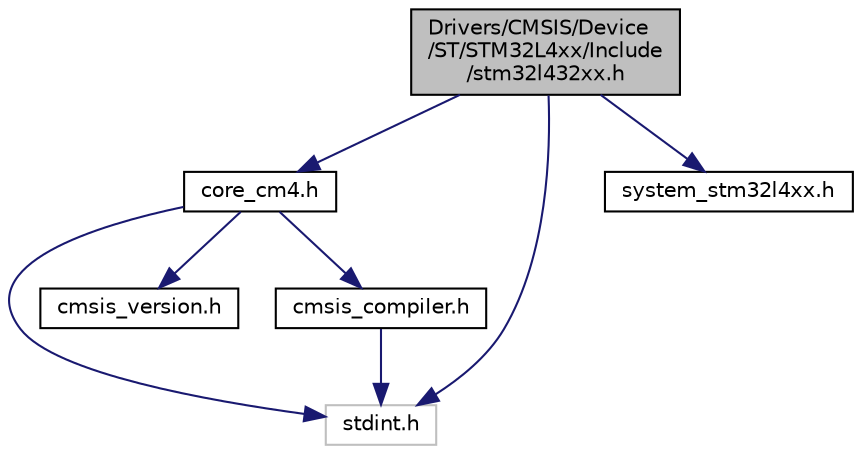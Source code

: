 digraph "Drivers/CMSIS/Device/ST/STM32L4xx/Include/stm32l432xx.h"
{
 // LATEX_PDF_SIZE
  edge [fontname="Helvetica",fontsize="10",labelfontname="Helvetica",labelfontsize="10"];
  node [fontname="Helvetica",fontsize="10",shape=record];
  Node1 [label="Drivers/CMSIS/Device\l/ST/STM32L4xx/Include\l/stm32l432xx.h",height=0.2,width=0.4,color="black", fillcolor="grey75", style="filled", fontcolor="black",tooltip="CMSIS STM32L432xx Device Peripheral Access Layer Header File."];
  Node1 -> Node2 [color="midnightblue",fontsize="10",style="solid",fontname="Helvetica"];
  Node2 [label="core_cm4.h",height=0.2,width=0.4,color="black", fillcolor="white", style="filled",URL="$core__cm4_8h.html",tooltip="CMSIS Cortex-M4 Core Peripheral Access Layer Header File."];
  Node2 -> Node3 [color="midnightblue",fontsize="10",style="solid",fontname="Helvetica"];
  Node3 [label="stdint.h",height=0.2,width=0.4,color="grey75", fillcolor="white", style="filled",tooltip=" "];
  Node2 -> Node4 [color="midnightblue",fontsize="10",style="solid",fontname="Helvetica"];
  Node4 [label="cmsis_version.h",height=0.2,width=0.4,color="black", fillcolor="white", style="filled",URL="$cmsis__version_8h.html",tooltip="CMSIS Core(M) Version definitions."];
  Node2 -> Node5 [color="midnightblue",fontsize="10",style="solid",fontname="Helvetica"];
  Node5 [label="cmsis_compiler.h",height=0.2,width=0.4,color="black", fillcolor="white", style="filled",URL="$cmsis__compiler_8h.html",tooltip="CMSIS compiler generic header file."];
  Node5 -> Node3 [color="midnightblue",fontsize="10",style="solid",fontname="Helvetica"];
  Node1 -> Node6 [color="midnightblue",fontsize="10",style="solid",fontname="Helvetica"];
  Node6 [label="system_stm32l4xx.h",height=0.2,width=0.4,color="black", fillcolor="white", style="filled",URL="$system__stm32l4xx_8h.html",tooltip="CMSIS Cortex-M4 Device System Source File for STM32L4xx devices."];
  Node1 -> Node3 [color="midnightblue",fontsize="10",style="solid",fontname="Helvetica"];
}
